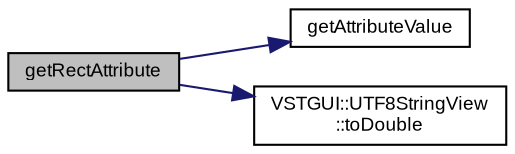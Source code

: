 digraph "getRectAttribute"
{
  bgcolor="transparent";
  edge [fontname="Arial",fontsize="9",labelfontname="Arial",labelfontsize="9"];
  node [fontname="Arial",fontsize="9",shape=record];
  rankdir="LR";
  Node1 [label="getRectAttribute",height=0.2,width=0.4,color="black", fillcolor="grey75", style="filled" fontcolor="black"];
  Node1 -> Node2 [color="midnightblue",fontsize="9",style="solid",fontname="Arial"];
  Node2 [label="getAttributeValue",height=0.2,width=0.4,color="black",URL="$class_v_s_t_g_u_i_1_1_u_i_attributes.html#a80dddbc022b66698cf7a00620efbcd88"];
  Node1 -> Node3 [color="midnightblue",fontsize="9",style="solid",fontname="Arial"];
  Node3 [label="VSTGUI::UTF8StringView\l::toDouble",height=0.2,width=0.4,color="black",URL="$class_v_s_t_g_u_i_1_1_u_t_f8_string_view.html#a38ebd916134d754e881f54d586b26c02"];
}
